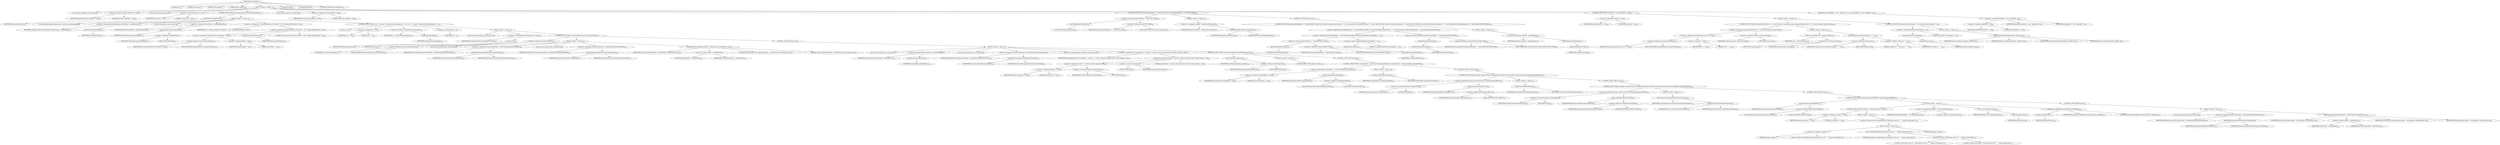digraph "processNode" {  
"465" [label = <(METHOD,processNode)<SUB>362</SUB>> ]
"17" [label = <(PARAM,this)<SUB>362</SUB>> ]
"466" [label = <(PARAM,Node node)<SUB>362</SUB>> ]
"467" [label = <(PARAM,String prefix)<SUB>362</SUB>> ]
"468" [label = <(PARAM,Object container)<SUB>362</SUB>> ]
"469" [label = <(BLOCK,&lt;empty&gt;,&lt;empty&gt;)<SUB>362</SUB>> ]
"24" [label = <(LOCAL,Object addedPath: java.lang.Object)> ]
"470" [label = <(&lt;operator&gt;.assignment,Object addedPath = null)<SUB>368</SUB>> ]
"471" [label = <(IDENTIFIER,addedPath,Object addedPath = null)<SUB>368</SUB>> ]
"472" [label = <(LITERAL,null,Object addedPath = null)<SUB>368</SUB>> ]
"473" [label = <(LOCAL,String id: java.lang.String)> ]
"474" [label = <(&lt;operator&gt;.assignment,String id = null)<SUB>371</SUB>> ]
"475" [label = <(IDENTIFIER,id,String id = null)<SUB>371</SUB>> ]
"476" [label = <(LITERAL,null,String id = null)<SUB>371</SUB>> ]
"477" [label = <(CONTROL_STRUCTURE,if (node.hasAttributes()),if (node.hasAttributes()))<SUB>373</SUB>> ]
"478" [label = <(hasAttributes,hasAttributes())<SUB>373</SUB>> ]
"479" [label = <(IDENTIFIER,node,hasAttributes())<SUB>373</SUB>> ]
"480" [label = <(BLOCK,&lt;empty&gt;,&lt;empty&gt;)<SUB>373</SUB>> ]
"481" [label = <(LOCAL,NamedNodeMap nodeAttributes: org.w3c.dom.NamedNodeMap)> ]
"482" [label = <(&lt;operator&gt;.assignment,NamedNodeMap nodeAttributes = getAttributes())<SUB>375</SUB>> ]
"483" [label = <(IDENTIFIER,nodeAttributes,NamedNodeMap nodeAttributes = getAttributes())<SUB>375</SUB>> ]
"484" [label = <(getAttributes,getAttributes())<SUB>375</SUB>> ]
"485" [label = <(IDENTIFIER,node,getAttributes())<SUB>375</SUB>> ]
"486" [label = <(LOCAL,Node idNode: org.w3c.dom.Node)> ]
"487" [label = <(&lt;operator&gt;.assignment,Node idNode = getNamedItem(ID))<SUB>378</SUB>> ]
"488" [label = <(IDENTIFIER,idNode,Node idNode = getNamedItem(ID))<SUB>378</SUB>> ]
"489" [label = <(getNamedItem,getNamedItem(ID))<SUB>378</SUB>> ]
"490" [label = <(IDENTIFIER,nodeAttributes,getNamedItem(ID))<SUB>378</SUB>> ]
"491" [label = <(&lt;operator&gt;.fieldAccess,XmlProperty.ID)<SUB>378</SUB>> ]
"492" [label = <(IDENTIFIER,XmlProperty,getNamedItem(ID))<SUB>378</SUB>> ]
"493" [label = <(FIELD_IDENTIFIER,ID,ID)<SUB>378</SUB>> ]
"494" [label = <(&lt;operator&gt;.assignment,id = semanticAttributes &amp;&amp; idNode != null ? idNode.getNodeValue() : null)<SUB>379</SUB>> ]
"495" [label = <(IDENTIFIER,id,id = semanticAttributes &amp;&amp; idNode != null ? idNode.getNodeValue() : null)<SUB>379</SUB>> ]
"496" [label = <(&lt;operator&gt;.conditional,semanticAttributes &amp;&amp; idNode != null ? idNode.getNodeValue() : null)<SUB>379</SUB>> ]
"497" [label = <(&lt;operator&gt;.logicalAnd,semanticAttributes &amp;&amp; idNode != null)<SUB>379</SUB>> ]
"498" [label = <(&lt;operator&gt;.fieldAccess,this.semanticAttributes)<SUB>379</SUB>> ]
"499" [label = <(IDENTIFIER,this,semanticAttributes &amp;&amp; idNode != null)<SUB>379</SUB>> ]
"500" [label = <(FIELD_IDENTIFIER,semanticAttributes,semanticAttributes)<SUB>379</SUB>> ]
"501" [label = <(&lt;operator&gt;.notEquals,idNode != null)<SUB>379</SUB>> ]
"502" [label = <(IDENTIFIER,idNode,idNode != null)<SUB>379</SUB>> ]
"503" [label = <(LITERAL,null,idNode != null)<SUB>379</SUB>> ]
"504" [label = <(getNodeValue,getNodeValue())<SUB>380</SUB>> ]
"505" [label = <(IDENTIFIER,idNode,getNodeValue())<SUB>380</SUB>> ]
"506" [label = <(LITERAL,null,semanticAttributes &amp;&amp; idNode != null ? idNode.getNodeValue() : null)<SUB>380</SUB>> ]
"507" [label = <(CONTROL_STRUCTURE,for (int i = 0; Some(i &lt; nodeAttributes.getLength()); i++),for (int i = 0; Some(i &lt; nodeAttributes.getLength()); i++))<SUB>383</SUB>> ]
"508" [label = <(LOCAL,int i: int)> ]
"509" [label = <(&lt;operator&gt;.assignment,int i = 0)<SUB>383</SUB>> ]
"510" [label = <(IDENTIFIER,i,int i = 0)<SUB>383</SUB>> ]
"511" [label = <(LITERAL,0,int i = 0)<SUB>383</SUB>> ]
"512" [label = <(&lt;operator&gt;.lessThan,i &lt; nodeAttributes.getLength())<SUB>383</SUB>> ]
"513" [label = <(IDENTIFIER,i,i &lt; nodeAttributes.getLength())<SUB>383</SUB>> ]
"514" [label = <(getLength,getLength())<SUB>383</SUB>> ]
"515" [label = <(IDENTIFIER,nodeAttributes,getLength())<SUB>383</SUB>> ]
"516" [label = <(&lt;operator&gt;.postIncrement,i++)<SUB>383</SUB>> ]
"517" [label = <(IDENTIFIER,i,i++)<SUB>383</SUB>> ]
"518" [label = <(BLOCK,&lt;empty&gt;,&lt;empty&gt;)<SUB>383</SUB>> ]
"519" [label = <(LOCAL,Node attributeNode: org.w3c.dom.Node)> ]
"520" [label = <(&lt;operator&gt;.assignment,Node attributeNode = item(i))<SUB>385</SUB>> ]
"521" [label = <(IDENTIFIER,attributeNode,Node attributeNode = item(i))<SUB>385</SUB>> ]
"522" [label = <(item,item(i))<SUB>385</SUB>> ]
"523" [label = <(IDENTIFIER,nodeAttributes,item(i))<SUB>385</SUB>> ]
"524" [label = <(IDENTIFIER,i,item(i))<SUB>385</SUB>> ]
"525" [label = <(CONTROL_STRUCTURE,if (!semanticAttributes),if (!semanticAttributes))<SUB>387</SUB>> ]
"526" [label = <(&lt;operator&gt;.logicalNot,!semanticAttributes)<SUB>387</SUB>> ]
"527" [label = <(&lt;operator&gt;.fieldAccess,this.semanticAttributes)<SUB>387</SUB>> ]
"528" [label = <(IDENTIFIER,this,!semanticAttributes)<SUB>387</SUB>> ]
"529" [label = <(FIELD_IDENTIFIER,semanticAttributes,semanticAttributes)<SUB>387</SUB>> ]
"530" [label = <(BLOCK,&lt;empty&gt;,&lt;empty&gt;)<SUB>387</SUB>> ]
"531" [label = <(LOCAL,String attributeName: java.lang.String)> ]
"532" [label = <(&lt;operator&gt;.assignment,String attributeName = getAttributeName(attributeNode))<SUB>388</SUB>> ]
"533" [label = <(IDENTIFIER,attributeName,String attributeName = getAttributeName(attributeNode))<SUB>388</SUB>> ]
"534" [label = <(getAttributeName,getAttributeName(attributeNode))<SUB>388</SUB>> ]
"16" [label = <(IDENTIFIER,this,getAttributeName(attributeNode))<SUB>388</SUB>> ]
"535" [label = <(IDENTIFIER,attributeNode,getAttributeName(attributeNode))<SUB>388</SUB>> ]
"536" [label = <(LOCAL,String attributeValue: java.lang.String)> ]
"537" [label = <(&lt;operator&gt;.assignment,String attributeValue = getAttributeValue(attributeNode))<SUB>389</SUB>> ]
"538" [label = <(IDENTIFIER,attributeValue,String attributeValue = getAttributeValue(attributeNode))<SUB>389</SUB>> ]
"539" [label = <(getAttributeValue,getAttributeValue(attributeNode))<SUB>389</SUB>> ]
"18" [label = <(IDENTIFIER,this,getAttributeValue(attributeNode))<SUB>389</SUB>> ]
"540" [label = <(IDENTIFIER,attributeNode,getAttributeValue(attributeNode))<SUB>389</SUB>> ]
"541" [label = <(addProperty,this.addProperty(prefix + attributeName, attributeValue, null))<SUB>390</SUB>> ]
"19" [label = <(IDENTIFIER,this,this.addProperty(prefix + attributeName, attributeValue, null))<SUB>390</SUB>> ]
"542" [label = <(&lt;operator&gt;.addition,prefix + attributeName)<SUB>390</SUB>> ]
"543" [label = <(IDENTIFIER,prefix,prefix + attributeName)<SUB>390</SUB>> ]
"544" [label = <(IDENTIFIER,attributeName,prefix + attributeName)<SUB>390</SUB>> ]
"545" [label = <(IDENTIFIER,attributeValue,this.addProperty(prefix + attributeName, attributeValue, null))<SUB>390</SUB>> ]
"546" [label = <(LITERAL,null,this.addProperty(prefix + attributeName, attributeValue, null))<SUB>390</SUB>> ]
"547" [label = <(CONTROL_STRUCTURE,else,else)<SUB>391</SUB>> ]
"548" [label = <(BLOCK,&lt;empty&gt;,&lt;empty&gt;)<SUB>391</SUB>> ]
"549" [label = <(LOCAL,String nodeName: java.lang.String)> ]
"550" [label = <(&lt;operator&gt;.assignment,String nodeName = getNodeName())<SUB>393</SUB>> ]
"551" [label = <(IDENTIFIER,nodeName,String nodeName = getNodeName())<SUB>393</SUB>> ]
"552" [label = <(getNodeName,getNodeName())<SUB>393</SUB>> ]
"553" [label = <(IDENTIFIER,attributeNode,getNodeName())<SUB>393</SUB>> ]
"554" [label = <(LOCAL,String attributeValue: java.lang.String)> ]
"555" [label = <(&lt;operator&gt;.assignment,String attributeValue = getAttributeValue(attributeNode))<SUB>394</SUB>> ]
"556" [label = <(IDENTIFIER,attributeValue,String attributeValue = getAttributeValue(attributeNode))<SUB>394</SUB>> ]
"557" [label = <(getAttributeValue,getAttributeValue(attributeNode))<SUB>394</SUB>> ]
"20" [label = <(IDENTIFIER,this,getAttributeValue(attributeNode))<SUB>394</SUB>> ]
"558" [label = <(IDENTIFIER,attributeNode,getAttributeValue(attributeNode))<SUB>394</SUB>> ]
"559" [label = <(LOCAL,Path containingPath: org.apache.tools.ant.types.Path)> ]
"560" [label = <(&lt;operator&gt;.assignment,Path containingPath = container != null &amp;&amp; container instanceof Path ? (Path) container : null)<SUB>396</SUB>> ]
"561" [label = <(IDENTIFIER,containingPath,Path containingPath = container != null &amp;&amp; container instanceof Path ? (Path) container : null)<SUB>396</SUB>> ]
"562" [label = <(&lt;operator&gt;.conditional,container != null &amp;&amp; container instanceof Path ? (Path) container : null)<SUB>396</SUB>> ]
"563" [label = <(&lt;operator&gt;.logicalAnd,container != null &amp;&amp; container instanceof Path)<SUB>396</SUB>> ]
"564" [label = <(&lt;operator&gt;.notEquals,container != null)<SUB>396</SUB>> ]
"565" [label = <(IDENTIFIER,container,container != null)<SUB>396</SUB>> ]
"566" [label = <(LITERAL,null,container != null)<SUB>396</SUB>> ]
"567" [label = <(&lt;operator&gt;.instanceOf,container instanceof Path)<SUB>397</SUB>> ]
"568" [label = <(IDENTIFIER,container,container instanceof Path)<SUB>397</SUB>> ]
"569" [label = <(TYPE_REF,Path,Path)<SUB>397</SUB>> ]
"570" [label = <(&lt;operator&gt;.cast,(Path) container)<SUB>397</SUB>> ]
"571" [label = <(TYPE_REF,Path,Path)<SUB>397</SUB>> ]
"572" [label = <(IDENTIFIER,container,(Path) container)<SUB>397</SUB>> ]
"573" [label = <(LITERAL,null,container != null &amp;&amp; container instanceof Path ? (Path) container : null)<SUB>397</SUB>> ]
"574" [label = <(CONTROL_STRUCTURE,if (nodeName.equals(ID)),if (nodeName.equals(ID)))<SUB>405</SUB>> ]
"575" [label = <(equals,nodeName.equals(ID))<SUB>405</SUB>> ]
"576" [label = <(IDENTIFIER,nodeName,nodeName.equals(ID))<SUB>405</SUB>> ]
"577" [label = <(&lt;operator&gt;.fieldAccess,XmlProperty.ID)<SUB>405</SUB>> ]
"578" [label = <(IDENTIFIER,XmlProperty,nodeName.equals(ID))<SUB>405</SUB>> ]
"579" [label = <(FIELD_IDENTIFIER,ID,ID)<SUB>405</SUB>> ]
"580" [label = <(BLOCK,&lt;empty&gt;,&lt;empty&gt;)<SUB>405</SUB>> ]
"581" [label = <(CONTROL_STRUCTURE,continue;,continue;)<SUB>407</SUB>> ]
"582" [label = <(CONTROL_STRUCTURE,else,else)<SUB>408</SUB>> ]
"583" [label = <(CONTROL_STRUCTURE,if (containingPath != null &amp;&amp; nodeName.equals(PATH)),if (containingPath != null &amp;&amp; nodeName.equals(PATH)))<SUB>408</SUB>> ]
"584" [label = <(&lt;operator&gt;.logicalAnd,containingPath != null &amp;&amp; nodeName.equals(PATH))<SUB>408</SUB>> ]
"585" [label = <(&lt;operator&gt;.notEquals,containingPath != null)<SUB>408</SUB>> ]
"586" [label = <(IDENTIFIER,containingPath,containingPath != null)<SUB>408</SUB>> ]
"587" [label = <(LITERAL,null,containingPath != null)<SUB>408</SUB>> ]
"588" [label = <(equals,nodeName.equals(PATH))<SUB>409</SUB>> ]
"589" [label = <(IDENTIFIER,nodeName,nodeName.equals(PATH))<SUB>409</SUB>> ]
"590" [label = <(&lt;operator&gt;.fieldAccess,XmlProperty.PATH)<SUB>409</SUB>> ]
"591" [label = <(IDENTIFIER,XmlProperty,nodeName.equals(PATH))<SUB>409</SUB>> ]
"592" [label = <(FIELD_IDENTIFIER,PATH,PATH)<SUB>409</SUB>> ]
"593" [label = <(BLOCK,&lt;empty&gt;,&lt;empty&gt;)<SUB>409</SUB>> ]
"594" [label = <(setPath,setPath(attributeValue))<SUB>411</SUB>> ]
"595" [label = <(IDENTIFIER,containingPath,setPath(attributeValue))<SUB>411</SUB>> ]
"596" [label = <(IDENTIFIER,attributeValue,setPath(attributeValue))<SUB>411</SUB>> ]
"597" [label = <(CONTROL_STRUCTURE,else,else)<SUB>412</SUB>> ]
"598" [label = <(CONTROL_STRUCTURE,if (container instanceof Path &amp;&amp; nodeName.equals(REF_ID)),if (container instanceof Path &amp;&amp; nodeName.equals(REF_ID)))<SUB>412</SUB>> ]
"599" [label = <(&lt;operator&gt;.logicalAnd,container instanceof Path &amp;&amp; nodeName.equals(REF_ID))<SUB>412</SUB>> ]
"600" [label = <(&lt;operator&gt;.instanceOf,container instanceof Path)<SUB>412</SUB>> ]
"601" [label = <(IDENTIFIER,container,container instanceof Path)<SUB>412</SUB>> ]
"602" [label = <(TYPE_REF,Path,Path)<SUB>412</SUB>> ]
"603" [label = <(equals,nodeName.equals(REF_ID))<SUB>413</SUB>> ]
"604" [label = <(IDENTIFIER,nodeName,nodeName.equals(REF_ID))<SUB>413</SUB>> ]
"605" [label = <(&lt;operator&gt;.fieldAccess,XmlProperty.REF_ID)<SUB>413</SUB>> ]
"606" [label = <(IDENTIFIER,XmlProperty,nodeName.equals(REF_ID))<SUB>413</SUB>> ]
"607" [label = <(FIELD_IDENTIFIER,REF_ID,REF_ID)<SUB>413</SUB>> ]
"608" [label = <(BLOCK,&lt;empty&gt;,&lt;empty&gt;)<SUB>413</SUB>> ]
"609" [label = <(setPath,setPath(attributeValue))<SUB>415</SUB>> ]
"610" [label = <(IDENTIFIER,containingPath,setPath(attributeValue))<SUB>415</SUB>> ]
"611" [label = <(IDENTIFIER,attributeValue,setPath(attributeValue))<SUB>415</SUB>> ]
"612" [label = <(CONTROL_STRUCTURE,else,else)<SUB>416</SUB>> ]
"613" [label = <(CONTROL_STRUCTURE,if (container instanceof Path &amp;&amp; nodeName.equals(LOCATION)),if (container instanceof Path &amp;&amp; nodeName.equals(LOCATION)))<SUB>416</SUB>> ]
"614" [label = <(&lt;operator&gt;.logicalAnd,container instanceof Path &amp;&amp; nodeName.equals(LOCATION))<SUB>416</SUB>> ]
"615" [label = <(&lt;operator&gt;.instanceOf,container instanceof Path)<SUB>416</SUB>> ]
"616" [label = <(IDENTIFIER,container,container instanceof Path)<SUB>416</SUB>> ]
"617" [label = <(TYPE_REF,Path,Path)<SUB>416</SUB>> ]
"618" [label = <(equals,nodeName.equals(LOCATION))<SUB>417</SUB>> ]
"619" [label = <(IDENTIFIER,nodeName,nodeName.equals(LOCATION))<SUB>417</SUB>> ]
"620" [label = <(&lt;operator&gt;.fieldAccess,XmlProperty.LOCATION)<SUB>417</SUB>> ]
"621" [label = <(IDENTIFIER,XmlProperty,nodeName.equals(LOCATION))<SUB>417</SUB>> ]
"622" [label = <(FIELD_IDENTIFIER,LOCATION,LOCATION)<SUB>417</SUB>> ]
"623" [label = <(BLOCK,&lt;empty&gt;,&lt;empty&gt;)<SUB>417</SUB>> ]
"624" [label = <(setLocation,setLocation(resolveFile(attributeValue)))<SUB>420</SUB>> ]
"625" [label = <(IDENTIFIER,containingPath,setLocation(resolveFile(attributeValue)))<SUB>420</SUB>> ]
"626" [label = <(resolveFile,this.resolveFile(attributeValue))<SUB>420</SUB>> ]
"21" [label = <(IDENTIFIER,this,this.resolveFile(attributeValue))<SUB>420</SUB>> ]
"627" [label = <(IDENTIFIER,attributeValue,this.resolveFile(attributeValue))<SUB>420</SUB>> ]
"628" [label = <(CONTROL_STRUCTURE,else,else)<SUB>421</SUB>> ]
"629" [label = <(CONTROL_STRUCTURE,if (nodeName.equals(PATHID)),if (nodeName.equals(PATHID)))<SUB>421</SUB>> ]
"630" [label = <(equals,nodeName.equals(PATHID))<SUB>421</SUB>> ]
"631" [label = <(IDENTIFIER,nodeName,nodeName.equals(PATHID))<SUB>421</SUB>> ]
"632" [label = <(&lt;operator&gt;.fieldAccess,XmlProperty.PATHID)<SUB>421</SUB>> ]
"633" [label = <(IDENTIFIER,XmlProperty,nodeName.equals(PATHID))<SUB>421</SUB>> ]
"634" [label = <(FIELD_IDENTIFIER,PATHID,PATHID)<SUB>421</SUB>> ]
"635" [label = <(BLOCK,&lt;empty&gt;,&lt;empty&gt;)<SUB>421</SUB>> ]
"636" [label = <(CONTROL_STRUCTURE,if (container != null),if (container != null))<SUB>423</SUB>> ]
"637" [label = <(&lt;operator&gt;.notEquals,container != null)<SUB>423</SUB>> ]
"638" [label = <(IDENTIFIER,container,container != null)<SUB>423</SUB>> ]
"639" [label = <(LITERAL,null,container != null)<SUB>423</SUB>> ]
"640" [label = <(BLOCK,&lt;empty&gt;,&lt;empty&gt;)<SUB>423</SUB>> ]
"641" [label = <(&lt;operator&gt;.throw,throw new BuildException(&quot;XmlProperty does not &quot; + &quot;support nested paths&quot;);)<SUB>424</SUB>> ]
"642" [label = <(BLOCK,&lt;empty&gt;,&lt;empty&gt;)<SUB>424</SUB>> ]
"643" [label = <(&lt;operator&gt;.assignment,&lt;empty&gt;)> ]
"644" [label = <(IDENTIFIER,$obj6,&lt;empty&gt;)> ]
"645" [label = <(&lt;operator&gt;.alloc,new BuildException(&quot;XmlProperty does not &quot; + &quot;support nested paths&quot;))<SUB>424</SUB>> ]
"646" [label = <(&lt;init&gt;,new BuildException(&quot;XmlProperty does not &quot; + &quot;support nested paths&quot;))<SUB>424</SUB>> ]
"647" [label = <(IDENTIFIER,$obj6,new BuildException(&quot;XmlProperty does not &quot; + &quot;support nested paths&quot;))> ]
"648" [label = <(&lt;operator&gt;.addition,&quot;XmlProperty does not &quot; + &quot;support nested paths&quot;)<SUB>424</SUB>> ]
"649" [label = <(LITERAL,&quot;XmlProperty does not &quot;,&quot;XmlProperty does not &quot; + &quot;support nested paths&quot;)<SUB>424</SUB>> ]
"650" [label = <(LITERAL,&quot;support nested paths&quot;,&quot;XmlProperty does not &quot; + &quot;support nested paths&quot;)<SUB>425</SUB>> ]
"651" [label = <(IDENTIFIER,$obj6,&lt;empty&gt;)> ]
"652" [label = <(&lt;operator&gt;.assignment,addedPath = new Path(getProject()))<SUB>428</SUB>> ]
"653" [label = <(IDENTIFIER,addedPath,addedPath = new Path(getProject()))<SUB>428</SUB>> ]
"654" [label = <(&lt;operator&gt;.alloc,new Path(getProject()))<SUB>428</SUB>> ]
"655" [label = <(&lt;init&gt;,new Path(getProject()))<SUB>428</SUB>> ]
"23" [label = <(IDENTIFIER,addedPath,new Path(getProject()))<SUB>428</SUB>> ]
"656" [label = <(getProject,getProject())<SUB>428</SUB>> ]
"22" [label = <(IDENTIFIER,this,getProject())<SUB>428</SUB>> ]
"657" [label = <(addReference,addReference(attributeValue, addedPath))<SUB>429</SUB>> ]
"658" [label = <(getProject,getProject())<SUB>429</SUB>> ]
"25" [label = <(IDENTIFIER,this,getProject())<SUB>429</SUB>> ]
"659" [label = <(IDENTIFIER,attributeValue,addReference(attributeValue, addedPath))<SUB>429</SUB>> ]
"660" [label = <(IDENTIFIER,addedPath,addReference(attributeValue, addedPath))<SUB>429</SUB>> ]
"661" [label = <(CONTROL_STRUCTURE,else,else)<SUB>430</SUB>> ]
"662" [label = <(BLOCK,&lt;empty&gt;,&lt;empty&gt;)<SUB>430</SUB>> ]
"663" [label = <(LOCAL,String attributeName: java.lang.String)> ]
"664" [label = <(&lt;operator&gt;.assignment,String attributeName = getAttributeName(attributeNode))<SUB>432</SUB>> ]
"665" [label = <(IDENTIFIER,attributeName,String attributeName = getAttributeName(attributeNode))<SUB>432</SUB>> ]
"666" [label = <(getAttributeName,getAttributeName(attributeNode))<SUB>432</SUB>> ]
"26" [label = <(IDENTIFIER,this,getAttributeName(attributeNode))<SUB>432</SUB>> ]
"667" [label = <(IDENTIFIER,attributeNode,getAttributeName(attributeNode))<SUB>432</SUB>> ]
"668" [label = <(addProperty,this.addProperty(prefix + attributeName, attributeValue, id))<SUB>433</SUB>> ]
"27" [label = <(IDENTIFIER,this,this.addProperty(prefix + attributeName, attributeValue, id))<SUB>433</SUB>> ]
"669" [label = <(&lt;operator&gt;.addition,prefix + attributeName)<SUB>433</SUB>> ]
"670" [label = <(IDENTIFIER,prefix,prefix + attributeName)<SUB>433</SUB>> ]
"671" [label = <(IDENTIFIER,attributeName,prefix + attributeName)<SUB>433</SUB>> ]
"672" [label = <(IDENTIFIER,attributeValue,this.addProperty(prefix + attributeName, attributeValue, id))<SUB>433</SUB>> ]
"673" [label = <(IDENTIFIER,id,this.addProperty(prefix + attributeName, attributeValue, id))<SUB>433</SUB>> ]
"674" [label = <(LOCAL,String nodeText: java.lang.String)> ]
"675" [label = <(&lt;operator&gt;.assignment,String nodeText = null)<SUB>439</SUB>> ]
"676" [label = <(IDENTIFIER,nodeText,String nodeText = null)<SUB>439</SUB>> ]
"677" [label = <(LITERAL,null,String nodeText = null)<SUB>439</SUB>> ]
"678" [label = <(CONTROL_STRUCTURE,if (node.getNodeType() == Node.TEXT_NODE),if (node.getNodeType() == Node.TEXT_NODE))<SUB>440</SUB>> ]
"679" [label = <(&lt;operator&gt;.equals,node.getNodeType() == Node.TEXT_NODE)<SUB>440</SUB>> ]
"680" [label = <(getNodeType,getNodeType())<SUB>440</SUB>> ]
"681" [label = <(IDENTIFIER,node,getNodeType())<SUB>440</SUB>> ]
"682" [label = <(&lt;operator&gt;.fieldAccess,Node.TEXT_NODE)<SUB>440</SUB>> ]
"683" [label = <(IDENTIFIER,Node,node.getNodeType() == Node.TEXT_NODE)<SUB>440</SUB>> ]
"684" [label = <(FIELD_IDENTIFIER,TEXT_NODE,TEXT_NODE)<SUB>440</SUB>> ]
"685" [label = <(BLOCK,&lt;empty&gt;,&lt;empty&gt;)<SUB>440</SUB>> ]
"686" [label = <(&lt;operator&gt;.assignment,nodeText = getAttributeValue(node))<SUB>442</SUB>> ]
"687" [label = <(IDENTIFIER,nodeText,nodeText = getAttributeValue(node))<SUB>442</SUB>> ]
"688" [label = <(getAttributeValue,getAttributeValue(node))<SUB>442</SUB>> ]
"28" [label = <(IDENTIFIER,this,getAttributeValue(node))<SUB>442</SUB>> ]
"689" [label = <(IDENTIFIER,node,getAttributeValue(node))<SUB>442</SUB>> ]
"690" [label = <(CONTROL_STRUCTURE,else,else)<SUB>443</SUB>> ]
"691" [label = <(CONTROL_STRUCTURE,if ((node.getNodeType() == Node.ELEMENT_NODE) &amp;&amp; (node.getChildNodes().getLength() == 1) &amp;&amp; (node.getFirstChild().getNodeType() == Node.CDATA_SECTION_NODE)),if ((node.getNodeType() == Node.ELEMENT_NODE) &amp;&amp; (node.getChildNodes().getLength() == 1) &amp;&amp; (node.getFirstChild().getNodeType() == Node.CDATA_SECTION_NODE)))<SUB>443</SUB>> ]
"692" [label = <(&lt;operator&gt;.logicalAnd,(node.getNodeType() == Node.ELEMENT_NODE) &amp;&amp; (node.getChildNodes().getLength() == 1) &amp;&amp; (node.getFirstChild().getNodeType() == Node.CDATA_SECTION_NODE))<SUB>443</SUB>> ]
"693" [label = <(&lt;operator&gt;.logicalAnd,(node.getNodeType() == Node.ELEMENT_NODE) &amp;&amp; (node.getChildNodes().getLength() == 1))<SUB>443</SUB>> ]
"694" [label = <(&lt;operator&gt;.equals,node.getNodeType() == Node.ELEMENT_NODE)<SUB>443</SUB>> ]
"695" [label = <(getNodeType,getNodeType())<SUB>443</SUB>> ]
"696" [label = <(IDENTIFIER,node,getNodeType())<SUB>443</SUB>> ]
"697" [label = <(&lt;operator&gt;.fieldAccess,Node.ELEMENT_NODE)<SUB>443</SUB>> ]
"698" [label = <(IDENTIFIER,Node,node.getNodeType() == Node.ELEMENT_NODE)<SUB>443</SUB>> ]
"699" [label = <(FIELD_IDENTIFIER,ELEMENT_NODE,ELEMENT_NODE)<SUB>443</SUB>> ]
"700" [label = <(&lt;operator&gt;.equals,node.getChildNodes().getLength() == 1)<SUB>444</SUB>> ]
"701" [label = <(getLength,getLength())<SUB>444</SUB>> ]
"702" [label = <(getChildNodes,getChildNodes())<SUB>444</SUB>> ]
"703" [label = <(IDENTIFIER,node,getChildNodes())<SUB>444</SUB>> ]
"704" [label = <(LITERAL,1,node.getChildNodes().getLength() == 1)<SUB>444</SUB>> ]
"705" [label = <(&lt;operator&gt;.equals,node.getFirstChild().getNodeType() == Node.CDATA_SECTION_NODE)<SUB>445</SUB>> ]
"706" [label = <(getNodeType,getNodeType())<SUB>445</SUB>> ]
"707" [label = <(getFirstChild,getFirstChild())<SUB>445</SUB>> ]
"708" [label = <(IDENTIFIER,node,getFirstChild())<SUB>445</SUB>> ]
"709" [label = <(&lt;operator&gt;.fieldAccess,Node.CDATA_SECTION_NODE)<SUB>445</SUB>> ]
"710" [label = <(IDENTIFIER,Node,node.getFirstChild().getNodeType() == Node.CDATA_SECTION_NODE)<SUB>445</SUB>> ]
"711" [label = <(FIELD_IDENTIFIER,CDATA_SECTION_NODE,CDATA_SECTION_NODE)<SUB>445</SUB>> ]
"712" [label = <(BLOCK,&lt;empty&gt;,&lt;empty&gt;)<SUB>445</SUB>> ]
"713" [label = <(&lt;operator&gt;.assignment,nodeText = getNodeValue())<SUB>447</SUB>> ]
"714" [label = <(IDENTIFIER,nodeText,nodeText = getNodeValue())<SUB>447</SUB>> ]
"715" [label = <(getNodeValue,getNodeValue())<SUB>447</SUB>> ]
"716" [label = <(getFirstChild,getFirstChild())<SUB>447</SUB>> ]
"717" [label = <(IDENTIFIER,node,getFirstChild())<SUB>447</SUB>> ]
"718" [label = <(CONTROL_STRUCTURE,if (nodeText != null),if (nodeText != null))<SUB>450</SUB>> ]
"719" [label = <(&lt;operator&gt;.notEquals,nodeText != null)<SUB>450</SUB>> ]
"720" [label = <(IDENTIFIER,nodeText,nodeText != null)<SUB>450</SUB>> ]
"721" [label = <(LITERAL,null,nodeText != null)<SUB>450</SUB>> ]
"722" [label = <(BLOCK,&lt;empty&gt;,&lt;empty&gt;)<SUB>450</SUB>> ]
"723" [label = <(CONTROL_STRUCTURE,if (semanticAttributes &amp;&amp; id == null &amp;&amp; container instanceof String),if (semanticAttributes &amp;&amp; id == null &amp;&amp; container instanceof String))<SUB>452</SUB>> ]
"724" [label = <(&lt;operator&gt;.logicalAnd,semanticAttributes &amp;&amp; id == null &amp;&amp; container instanceof String)<SUB>452</SUB>> ]
"725" [label = <(&lt;operator&gt;.logicalAnd,semanticAttributes &amp;&amp; id == null)<SUB>452</SUB>> ]
"726" [label = <(&lt;operator&gt;.fieldAccess,this.semanticAttributes)<SUB>452</SUB>> ]
"727" [label = <(IDENTIFIER,this,semanticAttributes &amp;&amp; id == null)<SUB>452</SUB>> ]
"728" [label = <(FIELD_IDENTIFIER,semanticAttributes,semanticAttributes)<SUB>452</SUB>> ]
"729" [label = <(&lt;operator&gt;.equals,id == null)<SUB>452</SUB>> ]
"730" [label = <(IDENTIFIER,id,id == null)<SUB>452</SUB>> ]
"731" [label = <(LITERAL,null,id == null)<SUB>452</SUB>> ]
"732" [label = <(&lt;operator&gt;.instanceOf,container instanceof String)<SUB>453</SUB>> ]
"733" [label = <(IDENTIFIER,container,container instanceof String)<SUB>453</SUB>> ]
"734" [label = <(TYPE_REF,String,String)<SUB>453</SUB>> ]
"735" [label = <(BLOCK,&lt;empty&gt;,&lt;empty&gt;)<SUB>453</SUB>> ]
"736" [label = <(&lt;operator&gt;.assignment,id = (String) container)<SUB>454</SUB>> ]
"737" [label = <(IDENTIFIER,id,id = (String) container)<SUB>454</SUB>> ]
"738" [label = <(&lt;operator&gt;.cast,(String) container)<SUB>454</SUB>> ]
"739" [label = <(TYPE_REF,String,String)<SUB>454</SUB>> ]
"740" [label = <(IDENTIFIER,container,(String) container)<SUB>454</SUB>> ]
"741" [label = <(println,System.out.println(&quot;Setting id = &quot; + id))<SUB>455</SUB>> ]
"742" [label = <(&lt;operator&gt;.fieldAccess,System.out)<SUB>455</SUB>> ]
"743" [label = <(IDENTIFIER,System,System.out.println(&quot;Setting id = &quot; + id))<SUB>455</SUB>> ]
"744" [label = <(FIELD_IDENTIFIER,out,out)<SUB>455</SUB>> ]
"745" [label = <(&lt;operator&gt;.addition,&quot;Setting id = &quot; + id)<SUB>455</SUB>> ]
"746" [label = <(LITERAL,&quot;Setting id = &quot;,&quot;Setting id = &quot; + id)<SUB>455</SUB>> ]
"747" [label = <(IDENTIFIER,id,&quot;Setting id = &quot; + id)<SUB>455</SUB>> ]
"748" [label = <(CONTROL_STRUCTURE,if (nodeText.trim().length() != 0),if (nodeText.trim().length() != 0))<SUB>458</SUB>> ]
"749" [label = <(&lt;operator&gt;.notEquals,nodeText.trim().length() != 0)<SUB>458</SUB>> ]
"750" [label = <(length,nodeText.trim().length())<SUB>458</SUB>> ]
"751" [label = <(trim,nodeText.trim())<SUB>458</SUB>> ]
"752" [label = <(IDENTIFIER,nodeText,nodeText.trim())<SUB>458</SUB>> ]
"753" [label = <(LITERAL,0,nodeText.trim().length() != 0)<SUB>458</SUB>> ]
"754" [label = <(BLOCK,&lt;empty&gt;,&lt;empty&gt;)<SUB>458</SUB>> ]
"755" [label = <(addProperty,this.addProperty(prefix, nodeText, id))<SUB>459</SUB>> ]
"29" [label = <(IDENTIFIER,this,this.addProperty(prefix, nodeText, id))<SUB>459</SUB>> ]
"756" [label = <(IDENTIFIER,prefix,this.addProperty(prefix, nodeText, id))<SUB>459</SUB>> ]
"757" [label = <(IDENTIFIER,nodeText,this.addProperty(prefix, nodeText, id))<SUB>459</SUB>> ]
"758" [label = <(IDENTIFIER,id,this.addProperty(prefix, nodeText, id))<SUB>459</SUB>> ]
"759" [label = <(RETURN,return (addedPath != null ? addedPath : id);,return (addedPath != null ? addedPath : id);)<SUB>467</SUB>> ]
"760" [label = <(&lt;operator&gt;.conditional,addedPath != null ? addedPath : id)<SUB>467</SUB>> ]
"761" [label = <(&lt;operator&gt;.notEquals,addedPath != null)<SUB>467</SUB>> ]
"762" [label = <(IDENTIFIER,addedPath,addedPath != null)<SUB>467</SUB>> ]
"763" [label = <(LITERAL,null,addedPath != null)<SUB>467</SUB>> ]
"764" [label = <(IDENTIFIER,addedPath,addedPath != null ? addedPath : id)<SUB>467</SUB>> ]
"765" [label = <(IDENTIFIER,id,addedPath != null ? addedPath : id)<SUB>467</SUB>> ]
"766" [label = <(MODIFIER,PUBLIC)> ]
"767" [label = <(MODIFIER,VIRTUAL)> ]
"768" [label = <(METHOD_RETURN,java.lang.Object)<SUB>362</SUB>> ]
  "465" -> "17" 
  "465" -> "466" 
  "465" -> "467" 
  "465" -> "468" 
  "465" -> "469" 
  "465" -> "766" 
  "465" -> "767" 
  "465" -> "768" 
  "469" -> "24" 
  "469" -> "470" 
  "469" -> "473" 
  "469" -> "474" 
  "469" -> "477" 
  "469" -> "674" 
  "469" -> "675" 
  "469" -> "678" 
  "469" -> "718" 
  "469" -> "759" 
  "470" -> "471" 
  "470" -> "472" 
  "474" -> "475" 
  "474" -> "476" 
  "477" -> "478" 
  "477" -> "480" 
  "478" -> "479" 
  "480" -> "481" 
  "480" -> "482" 
  "480" -> "486" 
  "480" -> "487" 
  "480" -> "494" 
  "480" -> "507" 
  "482" -> "483" 
  "482" -> "484" 
  "484" -> "485" 
  "487" -> "488" 
  "487" -> "489" 
  "489" -> "490" 
  "489" -> "491" 
  "491" -> "492" 
  "491" -> "493" 
  "494" -> "495" 
  "494" -> "496" 
  "496" -> "497" 
  "496" -> "504" 
  "496" -> "506" 
  "497" -> "498" 
  "497" -> "501" 
  "498" -> "499" 
  "498" -> "500" 
  "501" -> "502" 
  "501" -> "503" 
  "504" -> "505" 
  "507" -> "508" 
  "507" -> "509" 
  "507" -> "512" 
  "507" -> "516" 
  "507" -> "518" 
  "509" -> "510" 
  "509" -> "511" 
  "512" -> "513" 
  "512" -> "514" 
  "514" -> "515" 
  "516" -> "517" 
  "518" -> "519" 
  "518" -> "520" 
  "518" -> "525" 
  "520" -> "521" 
  "520" -> "522" 
  "522" -> "523" 
  "522" -> "524" 
  "525" -> "526" 
  "525" -> "530" 
  "525" -> "547" 
  "526" -> "527" 
  "527" -> "528" 
  "527" -> "529" 
  "530" -> "531" 
  "530" -> "532" 
  "530" -> "536" 
  "530" -> "537" 
  "530" -> "541" 
  "532" -> "533" 
  "532" -> "534" 
  "534" -> "16" 
  "534" -> "535" 
  "537" -> "538" 
  "537" -> "539" 
  "539" -> "18" 
  "539" -> "540" 
  "541" -> "19" 
  "541" -> "542" 
  "541" -> "545" 
  "541" -> "546" 
  "542" -> "543" 
  "542" -> "544" 
  "547" -> "548" 
  "548" -> "549" 
  "548" -> "550" 
  "548" -> "554" 
  "548" -> "555" 
  "548" -> "559" 
  "548" -> "560" 
  "548" -> "574" 
  "550" -> "551" 
  "550" -> "552" 
  "552" -> "553" 
  "555" -> "556" 
  "555" -> "557" 
  "557" -> "20" 
  "557" -> "558" 
  "560" -> "561" 
  "560" -> "562" 
  "562" -> "563" 
  "562" -> "570" 
  "562" -> "573" 
  "563" -> "564" 
  "563" -> "567" 
  "564" -> "565" 
  "564" -> "566" 
  "567" -> "568" 
  "567" -> "569" 
  "570" -> "571" 
  "570" -> "572" 
  "574" -> "575" 
  "574" -> "580" 
  "574" -> "582" 
  "575" -> "576" 
  "575" -> "577" 
  "577" -> "578" 
  "577" -> "579" 
  "580" -> "581" 
  "582" -> "583" 
  "583" -> "584" 
  "583" -> "593" 
  "583" -> "597" 
  "584" -> "585" 
  "584" -> "588" 
  "585" -> "586" 
  "585" -> "587" 
  "588" -> "589" 
  "588" -> "590" 
  "590" -> "591" 
  "590" -> "592" 
  "593" -> "594" 
  "594" -> "595" 
  "594" -> "596" 
  "597" -> "598" 
  "598" -> "599" 
  "598" -> "608" 
  "598" -> "612" 
  "599" -> "600" 
  "599" -> "603" 
  "600" -> "601" 
  "600" -> "602" 
  "603" -> "604" 
  "603" -> "605" 
  "605" -> "606" 
  "605" -> "607" 
  "608" -> "609" 
  "609" -> "610" 
  "609" -> "611" 
  "612" -> "613" 
  "613" -> "614" 
  "613" -> "623" 
  "613" -> "628" 
  "614" -> "615" 
  "614" -> "618" 
  "615" -> "616" 
  "615" -> "617" 
  "618" -> "619" 
  "618" -> "620" 
  "620" -> "621" 
  "620" -> "622" 
  "623" -> "624" 
  "624" -> "625" 
  "624" -> "626" 
  "626" -> "21" 
  "626" -> "627" 
  "628" -> "629" 
  "629" -> "630" 
  "629" -> "635" 
  "629" -> "661" 
  "630" -> "631" 
  "630" -> "632" 
  "632" -> "633" 
  "632" -> "634" 
  "635" -> "636" 
  "635" -> "652" 
  "635" -> "655" 
  "635" -> "657" 
  "636" -> "637" 
  "636" -> "640" 
  "637" -> "638" 
  "637" -> "639" 
  "640" -> "641" 
  "641" -> "642" 
  "642" -> "643" 
  "642" -> "646" 
  "642" -> "651" 
  "643" -> "644" 
  "643" -> "645" 
  "646" -> "647" 
  "646" -> "648" 
  "648" -> "649" 
  "648" -> "650" 
  "652" -> "653" 
  "652" -> "654" 
  "655" -> "23" 
  "655" -> "656" 
  "656" -> "22" 
  "657" -> "658" 
  "657" -> "659" 
  "657" -> "660" 
  "658" -> "25" 
  "661" -> "662" 
  "662" -> "663" 
  "662" -> "664" 
  "662" -> "668" 
  "664" -> "665" 
  "664" -> "666" 
  "666" -> "26" 
  "666" -> "667" 
  "668" -> "27" 
  "668" -> "669" 
  "668" -> "672" 
  "668" -> "673" 
  "669" -> "670" 
  "669" -> "671" 
  "675" -> "676" 
  "675" -> "677" 
  "678" -> "679" 
  "678" -> "685" 
  "678" -> "690" 
  "679" -> "680" 
  "679" -> "682" 
  "680" -> "681" 
  "682" -> "683" 
  "682" -> "684" 
  "685" -> "686" 
  "686" -> "687" 
  "686" -> "688" 
  "688" -> "28" 
  "688" -> "689" 
  "690" -> "691" 
  "691" -> "692" 
  "691" -> "712" 
  "692" -> "693" 
  "692" -> "705" 
  "693" -> "694" 
  "693" -> "700" 
  "694" -> "695" 
  "694" -> "697" 
  "695" -> "696" 
  "697" -> "698" 
  "697" -> "699" 
  "700" -> "701" 
  "700" -> "704" 
  "701" -> "702" 
  "702" -> "703" 
  "705" -> "706" 
  "705" -> "709" 
  "706" -> "707" 
  "707" -> "708" 
  "709" -> "710" 
  "709" -> "711" 
  "712" -> "713" 
  "713" -> "714" 
  "713" -> "715" 
  "715" -> "716" 
  "716" -> "717" 
  "718" -> "719" 
  "718" -> "722" 
  "719" -> "720" 
  "719" -> "721" 
  "722" -> "723" 
  "722" -> "748" 
  "723" -> "724" 
  "723" -> "735" 
  "724" -> "725" 
  "724" -> "732" 
  "725" -> "726" 
  "725" -> "729" 
  "726" -> "727" 
  "726" -> "728" 
  "729" -> "730" 
  "729" -> "731" 
  "732" -> "733" 
  "732" -> "734" 
  "735" -> "736" 
  "735" -> "741" 
  "736" -> "737" 
  "736" -> "738" 
  "738" -> "739" 
  "738" -> "740" 
  "741" -> "742" 
  "741" -> "745" 
  "742" -> "743" 
  "742" -> "744" 
  "745" -> "746" 
  "745" -> "747" 
  "748" -> "749" 
  "748" -> "754" 
  "749" -> "750" 
  "749" -> "753" 
  "750" -> "751" 
  "751" -> "752" 
  "754" -> "755" 
  "755" -> "29" 
  "755" -> "756" 
  "755" -> "757" 
  "755" -> "758" 
  "759" -> "760" 
  "760" -> "761" 
  "760" -> "764" 
  "760" -> "765" 
  "761" -> "762" 
  "761" -> "763" 
}
